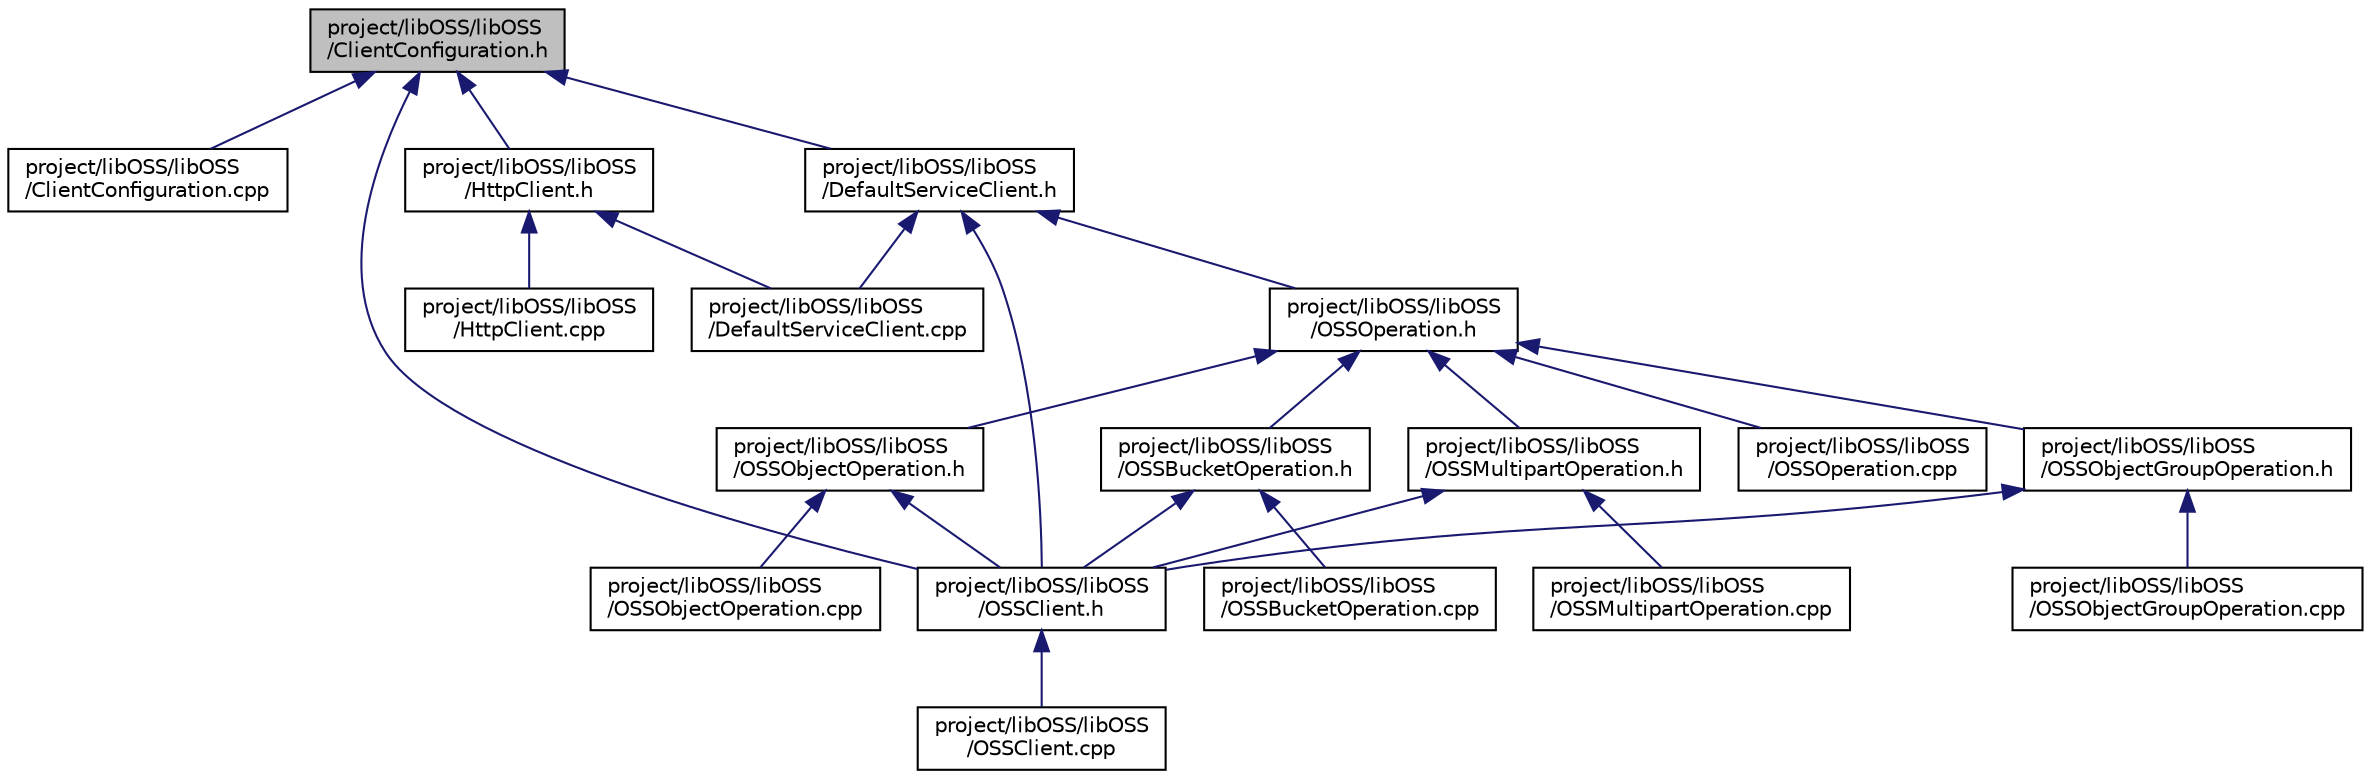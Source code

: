 digraph "project/libOSS/libOSS/ClientConfiguration.h"
{
  edge [fontname="Helvetica",fontsize="10",labelfontname="Helvetica",labelfontsize="10"];
  node [fontname="Helvetica",fontsize="10",shape=record];
  Node1 [label="project/libOSS/libOSS\l/ClientConfiguration.h",height=0.2,width=0.4,color="black", fillcolor="grey75", style="filled" fontcolor="black"];
  Node1 -> Node2 [dir="back",color="midnightblue",fontsize="10",style="solid",fontname="Helvetica"];
  Node2 [label="project/libOSS/libOSS\l/ClientConfiguration.cpp",height=0.2,width=0.4,color="black", fillcolor="white", style="filled",URL="$_client_configuration_8cpp.html"];
  Node1 -> Node3 [dir="back",color="midnightblue",fontsize="10",style="solid",fontname="Helvetica"];
  Node3 [label="project/libOSS/libOSS\l/DefaultServiceClient.h",height=0.2,width=0.4,color="black", fillcolor="white", style="filled",URL="$_default_service_client_8h.html"];
  Node3 -> Node4 [dir="back",color="midnightblue",fontsize="10",style="solid",fontname="Helvetica"];
  Node4 [label="project/libOSS/libOSS\l/DefaultServiceClient.cpp",height=0.2,width=0.4,color="black", fillcolor="white", style="filled",URL="$_default_service_client_8cpp.html"];
  Node3 -> Node5 [dir="back",color="midnightblue",fontsize="10",style="solid",fontname="Helvetica"];
  Node5 [label="project/libOSS/libOSS\l/OSSOperation.h",height=0.2,width=0.4,color="black", fillcolor="white", style="filled",URL="$_o_s_s_operation_8h.html"];
  Node5 -> Node6 [dir="back",color="midnightblue",fontsize="10",style="solid",fontname="Helvetica"];
  Node6 [label="project/libOSS/libOSS\l/OSSBucketOperation.h",height=0.2,width=0.4,color="black", fillcolor="white", style="filled",URL="$_o_s_s_bucket_operation_8h.html"];
  Node6 -> Node7 [dir="back",color="midnightblue",fontsize="10",style="solid",fontname="Helvetica"];
  Node7 [label="project/libOSS/libOSS\l/OSSBucketOperation.cpp",height=0.2,width=0.4,color="black", fillcolor="white", style="filled",URL="$_o_s_s_bucket_operation_8cpp.html"];
  Node6 -> Node8 [dir="back",color="midnightblue",fontsize="10",style="solid",fontname="Helvetica"];
  Node8 [label="project/libOSS/libOSS\l/OSSClient.h",height=0.2,width=0.4,color="black", fillcolor="white", style="filled",URL="$_o_s_s_client_8h.html"];
  Node8 -> Node9 [dir="back",color="midnightblue",fontsize="10",style="solid",fontname="Helvetica"];
  Node9 [label="project/libOSS/libOSS\l/OSSClient.cpp",height=0.2,width=0.4,color="black", fillcolor="white", style="filled",URL="$_o_s_s_client_8cpp.html"];
  Node5 -> Node10 [dir="back",color="midnightblue",fontsize="10",style="solid",fontname="Helvetica"];
  Node10 [label="project/libOSS/libOSS\l/OSSMultipartOperation.h",height=0.2,width=0.4,color="black", fillcolor="white", style="filled",URL="$_o_s_s_multipart_operation_8h.html"];
  Node10 -> Node8 [dir="back",color="midnightblue",fontsize="10",style="solid",fontname="Helvetica"];
  Node10 -> Node11 [dir="back",color="midnightblue",fontsize="10",style="solid",fontname="Helvetica"];
  Node11 [label="project/libOSS/libOSS\l/OSSMultipartOperation.cpp",height=0.2,width=0.4,color="black", fillcolor="white", style="filled",URL="$_o_s_s_multipart_operation_8cpp.html"];
  Node5 -> Node12 [dir="back",color="midnightblue",fontsize="10",style="solid",fontname="Helvetica"];
  Node12 [label="project/libOSS/libOSS\l/OSSObjectGroupOperation.h",height=0.2,width=0.4,color="black", fillcolor="white", style="filled",URL="$_o_s_s_object_group_operation_8h.html"];
  Node12 -> Node8 [dir="back",color="midnightblue",fontsize="10",style="solid",fontname="Helvetica"];
  Node12 -> Node13 [dir="back",color="midnightblue",fontsize="10",style="solid",fontname="Helvetica"];
  Node13 [label="project/libOSS/libOSS\l/OSSObjectGroupOperation.cpp",height=0.2,width=0.4,color="black", fillcolor="white", style="filled",URL="$_o_s_s_object_group_operation_8cpp.html"];
  Node5 -> Node14 [dir="back",color="midnightblue",fontsize="10",style="solid",fontname="Helvetica"];
  Node14 [label="project/libOSS/libOSS\l/OSSObjectOperation.h",height=0.2,width=0.4,color="black", fillcolor="white", style="filled",URL="$_o_s_s_object_operation_8h.html"];
  Node14 -> Node8 [dir="back",color="midnightblue",fontsize="10",style="solid",fontname="Helvetica"];
  Node14 -> Node15 [dir="back",color="midnightblue",fontsize="10",style="solid",fontname="Helvetica"];
  Node15 [label="project/libOSS/libOSS\l/OSSObjectOperation.cpp",height=0.2,width=0.4,color="black", fillcolor="white", style="filled",URL="$_o_s_s_object_operation_8cpp.html"];
  Node5 -> Node16 [dir="back",color="midnightblue",fontsize="10",style="solid",fontname="Helvetica"];
  Node16 [label="project/libOSS/libOSS\l/OSSOperation.cpp",height=0.2,width=0.4,color="black", fillcolor="white", style="filled",URL="$_o_s_s_operation_8cpp.html"];
  Node3 -> Node8 [dir="back",color="midnightblue",fontsize="10",style="solid",fontname="Helvetica"];
  Node1 -> Node17 [dir="back",color="midnightblue",fontsize="10",style="solid",fontname="Helvetica"];
  Node17 [label="project/libOSS/libOSS\l/HttpClient.h",height=0.2,width=0.4,color="black", fillcolor="white", style="filled",URL="$_http_client_8h.html"];
  Node17 -> Node4 [dir="back",color="midnightblue",fontsize="10",style="solid",fontname="Helvetica"];
  Node17 -> Node18 [dir="back",color="midnightblue",fontsize="10",style="solid",fontname="Helvetica"];
  Node18 [label="project/libOSS/libOSS\l/HttpClient.cpp",height=0.2,width=0.4,color="black", fillcolor="white", style="filled",URL="$_http_client_8cpp.html"];
  Node1 -> Node8 [dir="back",color="midnightblue",fontsize="10",style="solid",fontname="Helvetica"];
}
